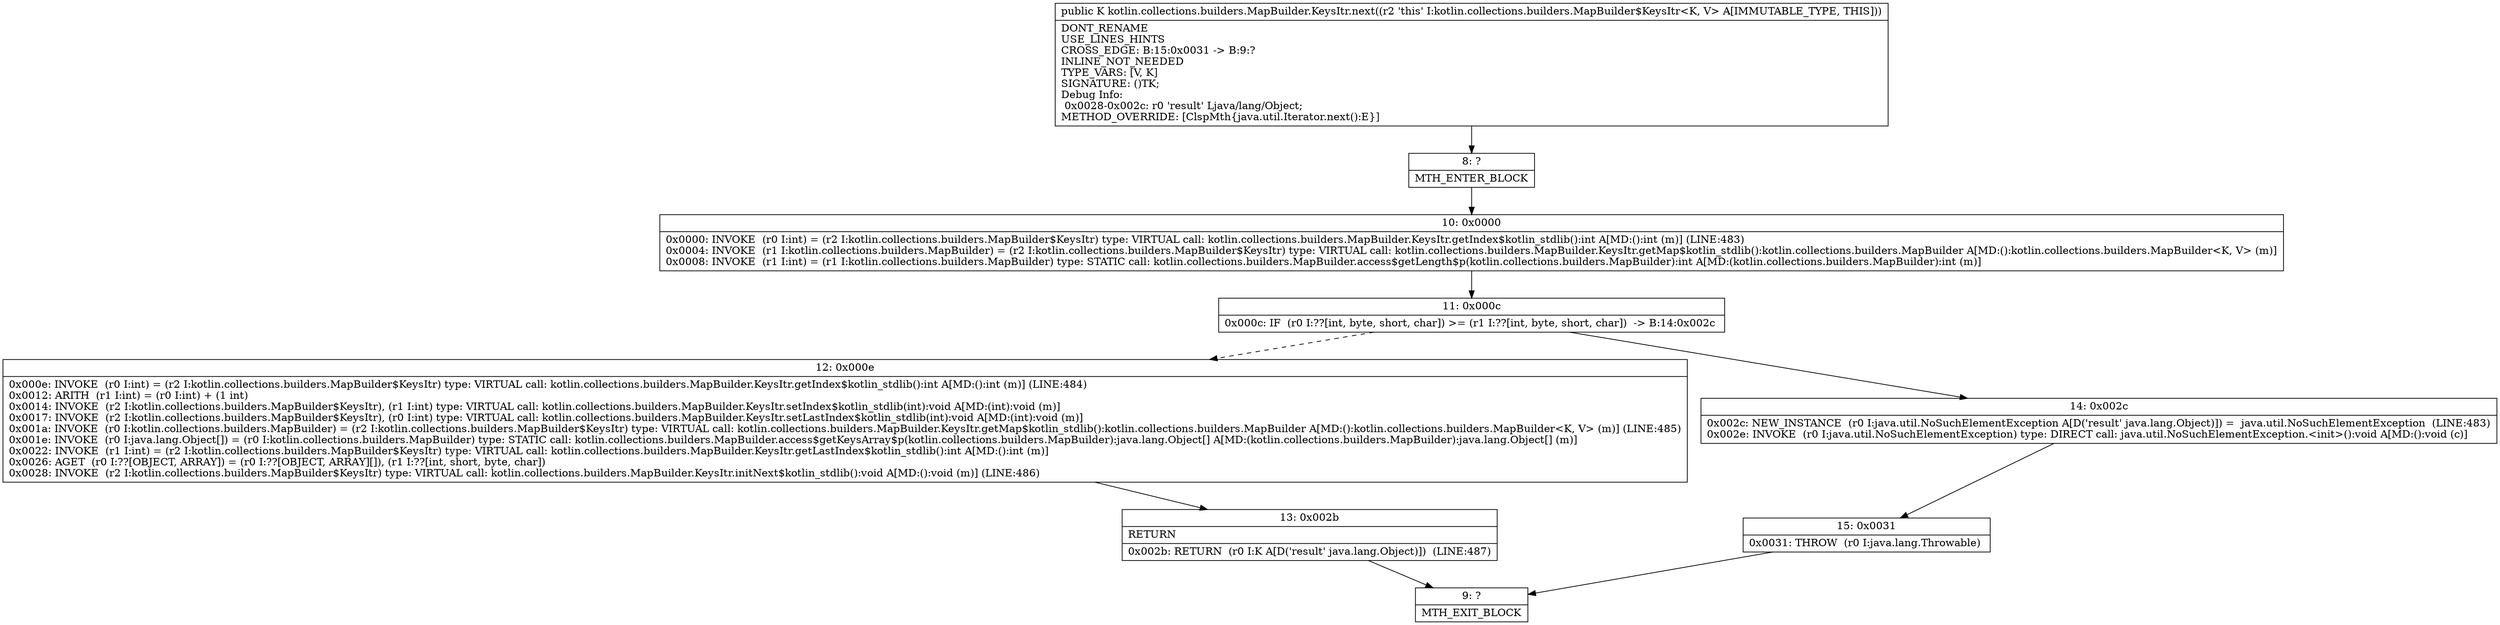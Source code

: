 digraph "CFG forkotlin.collections.builders.MapBuilder.KeysItr.next()Ljava\/lang\/Object;" {
Node_8 [shape=record,label="{8\:\ ?|MTH_ENTER_BLOCK\l}"];
Node_10 [shape=record,label="{10\:\ 0x0000|0x0000: INVOKE  (r0 I:int) = (r2 I:kotlin.collections.builders.MapBuilder$KeysItr) type: VIRTUAL call: kotlin.collections.builders.MapBuilder.KeysItr.getIndex$kotlin_stdlib():int A[MD:():int (m)] (LINE:483)\l0x0004: INVOKE  (r1 I:kotlin.collections.builders.MapBuilder) = (r2 I:kotlin.collections.builders.MapBuilder$KeysItr) type: VIRTUAL call: kotlin.collections.builders.MapBuilder.KeysItr.getMap$kotlin_stdlib():kotlin.collections.builders.MapBuilder A[MD:():kotlin.collections.builders.MapBuilder\<K, V\> (m)]\l0x0008: INVOKE  (r1 I:int) = (r1 I:kotlin.collections.builders.MapBuilder) type: STATIC call: kotlin.collections.builders.MapBuilder.access$getLength$p(kotlin.collections.builders.MapBuilder):int A[MD:(kotlin.collections.builders.MapBuilder):int (m)]\l}"];
Node_11 [shape=record,label="{11\:\ 0x000c|0x000c: IF  (r0 I:??[int, byte, short, char]) \>= (r1 I:??[int, byte, short, char])  \-\> B:14:0x002c \l}"];
Node_12 [shape=record,label="{12\:\ 0x000e|0x000e: INVOKE  (r0 I:int) = (r2 I:kotlin.collections.builders.MapBuilder$KeysItr) type: VIRTUAL call: kotlin.collections.builders.MapBuilder.KeysItr.getIndex$kotlin_stdlib():int A[MD:():int (m)] (LINE:484)\l0x0012: ARITH  (r1 I:int) = (r0 I:int) + (1 int) \l0x0014: INVOKE  (r2 I:kotlin.collections.builders.MapBuilder$KeysItr), (r1 I:int) type: VIRTUAL call: kotlin.collections.builders.MapBuilder.KeysItr.setIndex$kotlin_stdlib(int):void A[MD:(int):void (m)]\l0x0017: INVOKE  (r2 I:kotlin.collections.builders.MapBuilder$KeysItr), (r0 I:int) type: VIRTUAL call: kotlin.collections.builders.MapBuilder.KeysItr.setLastIndex$kotlin_stdlib(int):void A[MD:(int):void (m)]\l0x001a: INVOKE  (r0 I:kotlin.collections.builders.MapBuilder) = (r2 I:kotlin.collections.builders.MapBuilder$KeysItr) type: VIRTUAL call: kotlin.collections.builders.MapBuilder.KeysItr.getMap$kotlin_stdlib():kotlin.collections.builders.MapBuilder A[MD:():kotlin.collections.builders.MapBuilder\<K, V\> (m)] (LINE:485)\l0x001e: INVOKE  (r0 I:java.lang.Object[]) = (r0 I:kotlin.collections.builders.MapBuilder) type: STATIC call: kotlin.collections.builders.MapBuilder.access$getKeysArray$p(kotlin.collections.builders.MapBuilder):java.lang.Object[] A[MD:(kotlin.collections.builders.MapBuilder):java.lang.Object[] (m)]\l0x0022: INVOKE  (r1 I:int) = (r2 I:kotlin.collections.builders.MapBuilder$KeysItr) type: VIRTUAL call: kotlin.collections.builders.MapBuilder.KeysItr.getLastIndex$kotlin_stdlib():int A[MD:():int (m)]\l0x0026: AGET  (r0 I:??[OBJECT, ARRAY]) = (r0 I:??[OBJECT, ARRAY][]), (r1 I:??[int, short, byte, char]) \l0x0028: INVOKE  (r2 I:kotlin.collections.builders.MapBuilder$KeysItr) type: VIRTUAL call: kotlin.collections.builders.MapBuilder.KeysItr.initNext$kotlin_stdlib():void A[MD:():void (m)] (LINE:486)\l}"];
Node_13 [shape=record,label="{13\:\ 0x002b|RETURN\l|0x002b: RETURN  (r0 I:K A[D('result' java.lang.Object)])  (LINE:487)\l}"];
Node_9 [shape=record,label="{9\:\ ?|MTH_EXIT_BLOCK\l}"];
Node_14 [shape=record,label="{14\:\ 0x002c|0x002c: NEW_INSTANCE  (r0 I:java.util.NoSuchElementException A[D('result' java.lang.Object)]) =  java.util.NoSuchElementException  (LINE:483)\l0x002e: INVOKE  (r0 I:java.util.NoSuchElementException) type: DIRECT call: java.util.NoSuchElementException.\<init\>():void A[MD:():void (c)]\l}"];
Node_15 [shape=record,label="{15\:\ 0x0031|0x0031: THROW  (r0 I:java.lang.Throwable) \l}"];
MethodNode[shape=record,label="{public K kotlin.collections.builders.MapBuilder.KeysItr.next((r2 'this' I:kotlin.collections.builders.MapBuilder$KeysItr\<K, V\> A[IMMUTABLE_TYPE, THIS]))  | DONT_RENAME\lUSE_LINES_HINTS\lCROSS_EDGE: B:15:0x0031 \-\> B:9:?\lINLINE_NOT_NEEDED\lTYPE_VARS: [V, K]\lSIGNATURE: ()TK;\lDebug Info:\l  0x0028\-0x002c: r0 'result' Ljava\/lang\/Object;\lMETHOD_OVERRIDE: [ClspMth\{java.util.Iterator.next():E\}]\l}"];
MethodNode -> Node_8;Node_8 -> Node_10;
Node_10 -> Node_11;
Node_11 -> Node_12[style=dashed];
Node_11 -> Node_14;
Node_12 -> Node_13;
Node_13 -> Node_9;
Node_14 -> Node_15;
Node_15 -> Node_9;
}

